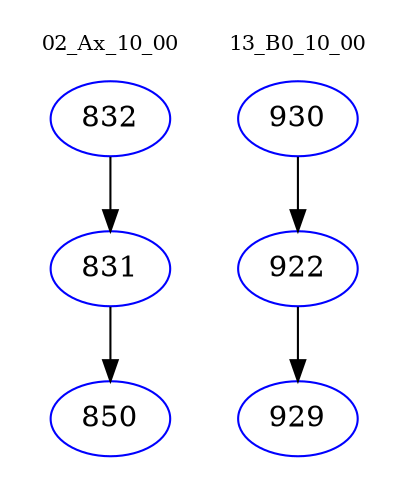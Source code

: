 digraph{
subgraph cluster_0 {
color = white
label = "02_Ax_10_00";
fontsize=10;
T0_832 [label="832", color="blue"]
T0_832 -> T0_831 [color="black"]
T0_831 [label="831", color="blue"]
T0_831 -> T0_850 [color="black"]
T0_850 [label="850", color="blue"]
}
subgraph cluster_1 {
color = white
label = "13_B0_10_00";
fontsize=10;
T1_930 [label="930", color="blue"]
T1_930 -> T1_922 [color="black"]
T1_922 [label="922", color="blue"]
T1_922 -> T1_929 [color="black"]
T1_929 [label="929", color="blue"]
}
}
